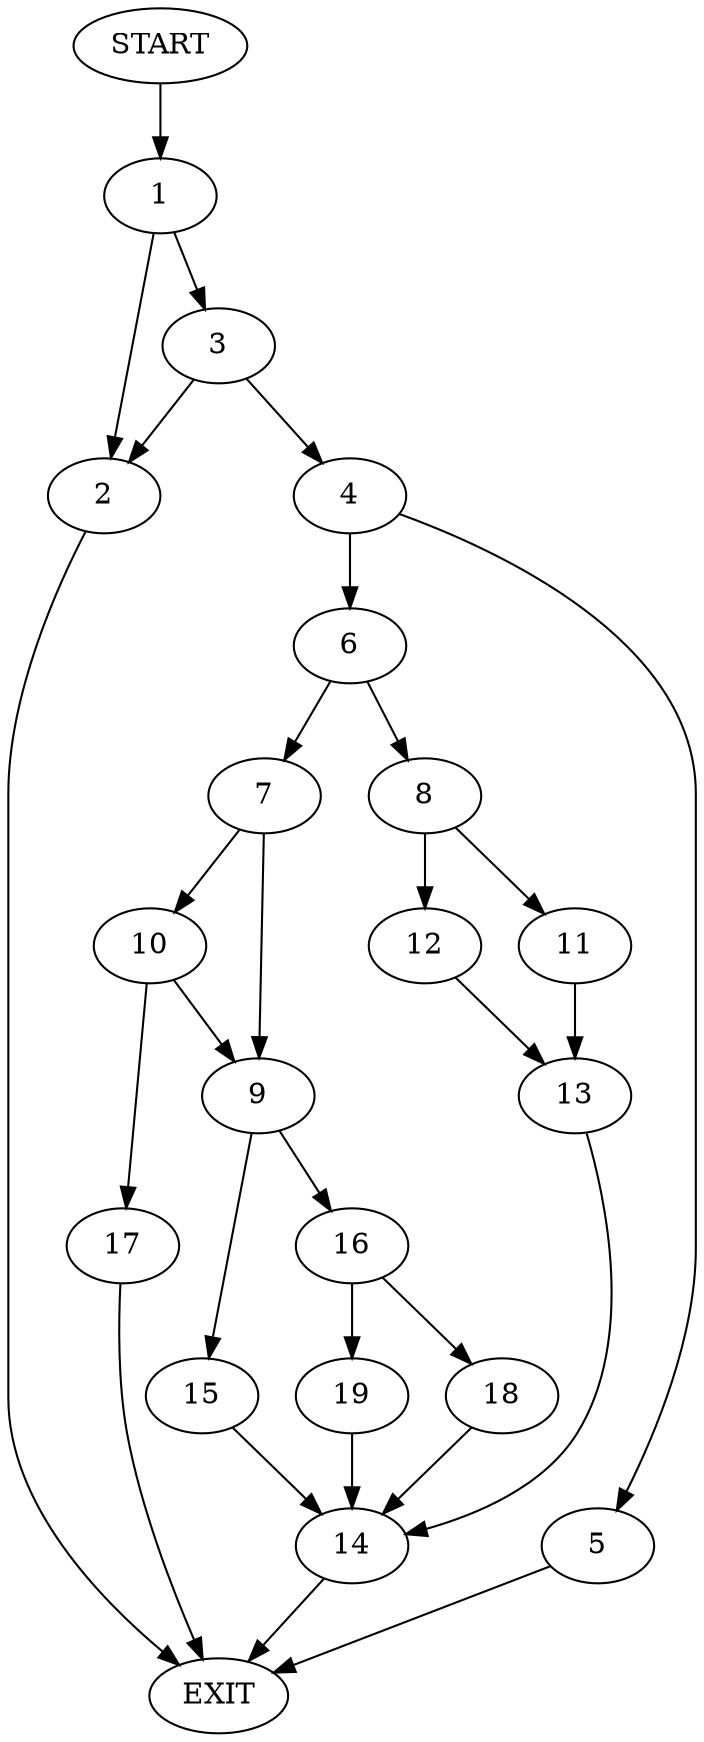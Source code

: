 digraph {
0 [label="START"]
20 [label="EXIT"]
0 -> 1
1 -> 2
1 -> 3
2 -> 20
3 -> 2
3 -> 4
4 -> 5
4 -> 6
6 -> 7
6 -> 8
5 -> 20
7 -> 9
7 -> 10
8 -> 11
8 -> 12
12 -> 13
11 -> 13
13 -> 14
14 -> 20
9 -> 15
9 -> 16
10 -> 17
10 -> 9
17 -> 20
15 -> 14
16 -> 18
16 -> 19
19 -> 14
18 -> 14
}
